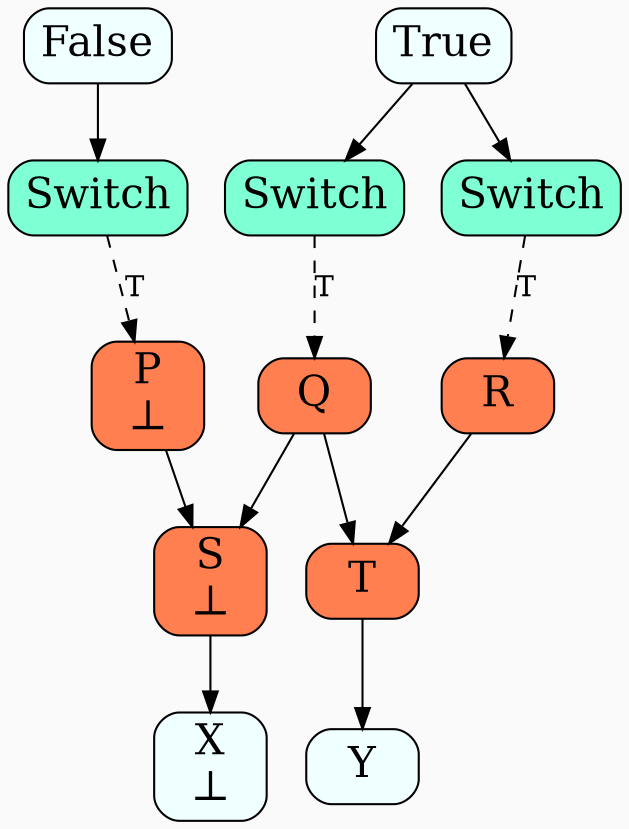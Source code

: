 digraph {
  graph[bgcolor=gray98,compound=true]
  node[fontsize=20,shape=box,fillcolor=azure, style="filled,rounded"]

  False -> Switch0
  True -> Switch1
  True -> Switch2
  
  Switch0[fillcolor=aquamarine,label="Switch"]
  Switch1[fillcolor=aquamarine,label="Switch"]
  Switch2[fillcolor=aquamarine,label="Switch"]

  P[fillcolor=coral,label="P\n⊥"]
  Q[fillcolor=coral]
  R[fillcolor=coral]
  S[fillcolor=coral,label="S\n⊥"]
  T[fillcolor=coral]

  X[label="X\n⊥"]

  Switch0 -> P[label="T",style=dashed]
  Switch1 -> Q[label="T",style=dashed]
  Switch2 -> R[label="T",style=dashed]
  P -> S
  Q -> S
  Q -> T
  R -> T
  S -> X
  T -> Y
}
